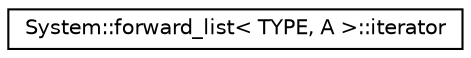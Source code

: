 digraph G
{
  edge [fontname="Helvetica",fontsize="10",labelfontname="Helvetica",labelfontsize="10"];
  node [fontname="Helvetica",fontsize="10",shape=record];
  rankdir="LR";
  Node1 [label="System::forward_list\< TYPE, A \>::iterator",height=0.2,width=0.4,color="black", fillcolor="white", style="filled",URL="$class_system_1_1forward__list_1_1iterator.html"];
}
